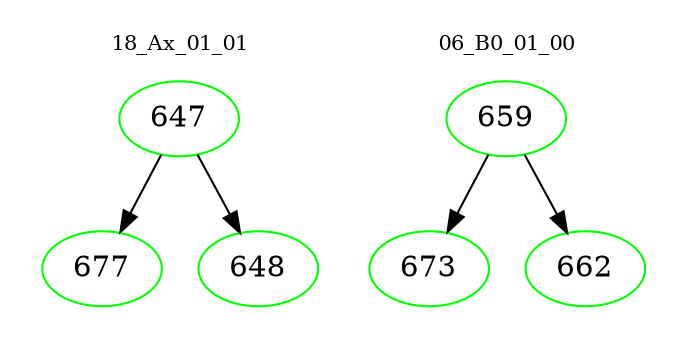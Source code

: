 digraph{
subgraph cluster_0 {
color = white
label = "18_Ax_01_01";
fontsize=10;
T0_647 [label="647", color="green"]
T0_647 -> T0_677 [color="black"]
T0_677 [label="677", color="green"]
T0_647 -> T0_648 [color="black"]
T0_648 [label="648", color="green"]
}
subgraph cluster_1 {
color = white
label = "06_B0_01_00";
fontsize=10;
T1_659 [label="659", color="green"]
T1_659 -> T1_673 [color="black"]
T1_673 [label="673", color="green"]
T1_659 -> T1_662 [color="black"]
T1_662 [label="662", color="green"]
}
}
